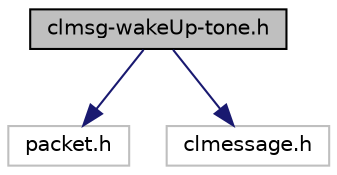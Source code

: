 digraph "clmsg-wakeUp-tone.h"
{
 // LATEX_PDF_SIZE
  edge [fontname="Helvetica",fontsize="10",labelfontname="Helvetica",labelfontsize="10"];
  node [fontname="Helvetica",fontsize="10",shape=record];
  Node1 [label="clmsg-wakeUp-tone.h",height=0.2,width=0.4,color="black", fillcolor="grey75", style="filled", fontcolor="black",tooltip="Provides the implementation of the CrossLayerMessage that represent the WakeUP tone for data PHY laye..."];
  Node1 -> Node2 [color="midnightblue",fontsize="10",style="solid",fontname="Helvetica"];
  Node2 [label="packet.h",height=0.2,width=0.4,color="grey75", fillcolor="white", style="filled",tooltip=" "];
  Node1 -> Node3 [color="midnightblue",fontsize="10",style="solid",fontname="Helvetica"];
  Node3 [label="clmessage.h",height=0.2,width=0.4,color="grey75", fillcolor="white", style="filled",tooltip=" "];
}
